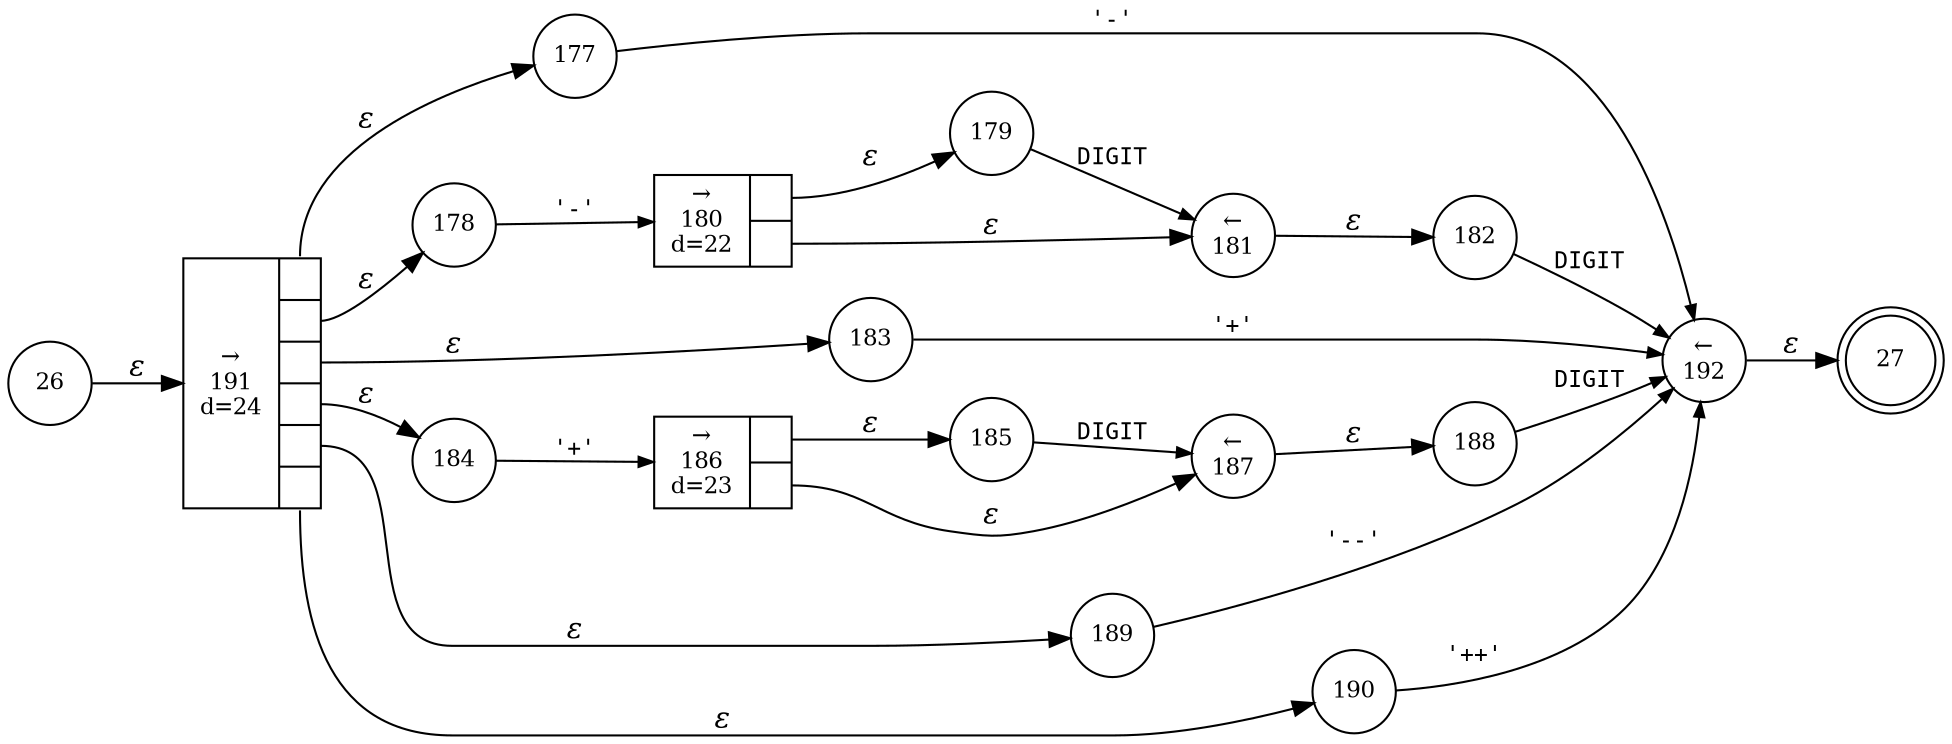 digraph ATN {
rankdir=LR;
s27[fontsize=11, label="27", shape=doublecircle, fixedsize=true, width=.6];
s192[fontsize=11,label="&larr;\n192", shape=circle, fixedsize=true, width=.55, peripheries=1];
s177[fontsize=11,label="177", shape=circle, fixedsize=true, width=.55, peripheries=1];
s178[fontsize=11,label="178", shape=circle, fixedsize=true, width=.55, peripheries=1];
s179[fontsize=11,label="179", shape=circle, fixedsize=true, width=.55, peripheries=1];
s180[fontsize=11,label="{&rarr;\n180\nd=22|{<p0>|<p1>}}", shape=record, fixedsize=false, peripheries=1];
s181[fontsize=11,label="&larr;\n181", shape=circle, fixedsize=true, width=.55, peripheries=1];
s182[fontsize=11,label="182", shape=circle, fixedsize=true, width=.55, peripheries=1];
s183[fontsize=11,label="183", shape=circle, fixedsize=true, width=.55, peripheries=1];
s184[fontsize=11,label="184", shape=circle, fixedsize=true, width=.55, peripheries=1];
s185[fontsize=11,label="185", shape=circle, fixedsize=true, width=.55, peripheries=1];
s26[fontsize=11,label="26", shape=circle, fixedsize=true, width=.55, peripheries=1];
s186[fontsize=11,label="{&rarr;\n186\nd=23|{<p0>|<p1>}}", shape=record, fixedsize=false, peripheries=1];
s187[fontsize=11,label="&larr;\n187", shape=circle, fixedsize=true, width=.55, peripheries=1];
s188[fontsize=11,label="188", shape=circle, fixedsize=true, width=.55, peripheries=1];
s189[fontsize=11,label="189", shape=circle, fixedsize=true, width=.55, peripheries=1];
s190[fontsize=11,label="190", shape=circle, fixedsize=true, width=.55, peripheries=1];
s191[fontsize=11,label="{&rarr;\n191\nd=24|{<p0>|<p1>|<p2>|<p3>|<p4>|<p5>}}", shape=record, fixedsize=false, peripheries=1];
s26 -> s191 [fontname="Times-Italic", label="&epsilon;"];
s191:p0 -> s177 [fontname="Times-Italic", label="&epsilon;"];
s191:p1 -> s178 [fontname="Times-Italic", label="&epsilon;"];
s191:p2 -> s183 [fontname="Times-Italic", label="&epsilon;"];
s191:p3 -> s184 [fontname="Times-Italic", label="&epsilon;"];
s191:p4 -> s189 [fontname="Times-Italic", label="&epsilon;"];
s191:p5 -> s190 [fontname="Times-Italic", label="&epsilon;"];
s177 -> s192 [fontsize=11, fontname="Courier", arrowsize=.7, label = "'-'", arrowhead = normal];
s178 -> s180 [fontsize=11, fontname="Courier", arrowsize=.7, label = "'-'", arrowhead = normal];
s183 -> s192 [fontsize=11, fontname="Courier", arrowsize=.7, label = "'+'", arrowhead = normal];
s184 -> s186 [fontsize=11, fontname="Courier", arrowsize=.7, label = "'+'", arrowhead = normal];
s189 -> s192 [fontsize=11, fontname="Courier", arrowsize=.7, label = "'--'", arrowhead = normal];
s190 -> s192 [fontsize=11, fontname="Courier", arrowsize=.7, label = "'++'", arrowhead = normal];
s192 -> s27 [fontname="Times-Italic", label="&epsilon;"];
s180:p0 -> s179 [fontname="Times-Italic", label="&epsilon;"];
s180:p1 -> s181 [fontname="Times-Italic", label="&epsilon;"];
s186:p0 -> s185 [fontname="Times-Italic", label="&epsilon;"];
s186:p1 -> s187 [fontname="Times-Italic", label="&epsilon;"];
s179 -> s181 [fontsize=11, fontname="Courier", arrowsize=.7, label = "DIGIT", arrowhead = normal];
s181 -> s182 [fontname="Times-Italic", label="&epsilon;"];
s185 -> s187 [fontsize=11, fontname="Courier", arrowsize=.7, label = "DIGIT", arrowhead = normal];
s187 -> s188 [fontname="Times-Italic", label="&epsilon;"];
s182 -> s192 [fontsize=11, fontname="Courier", arrowsize=.7, label = "DIGIT", arrowhead = normal];
s188 -> s192 [fontsize=11, fontname="Courier", arrowsize=.7, label = "DIGIT", arrowhead = normal];
}